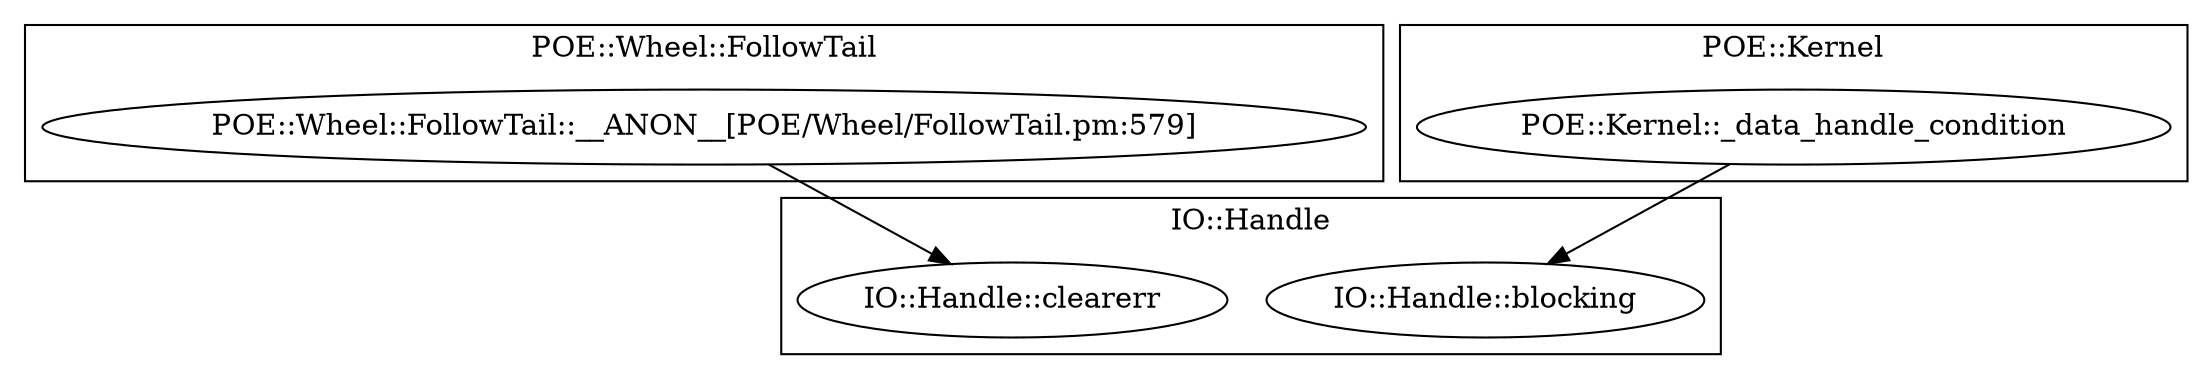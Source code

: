 digraph {
graph [overlap=false]
subgraph cluster_POE_Wheel_FollowTail {
	label="POE::Wheel::FollowTail";
	"POE::Wheel::FollowTail::__ANON__[POE/Wheel/FollowTail.pm:579]";
}
subgraph cluster_POE_Kernel {
	label="POE::Kernel";
	"POE::Kernel::_data_handle_condition";
}
subgraph cluster_IO_Handle {
	label="IO::Handle";
	"IO::Handle::blocking";
	"IO::Handle::clearerr";
}
"POE::Kernel::_data_handle_condition" -> "IO::Handle::blocking";
"POE::Wheel::FollowTail::__ANON__[POE/Wheel/FollowTail.pm:579]" -> "IO::Handle::clearerr";
}
